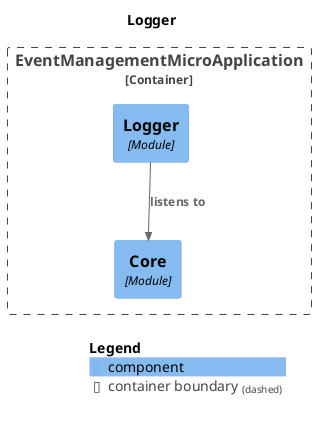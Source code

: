@startuml
set separator none
title Logger

top to bottom direction

!include <C4/C4>
!include <C4/C4_Context>
!include <C4/C4_Component>

Container_Boundary("EventManagementMicroApplication.EventManagementMicroApplication_boundary", "EventManagementMicroApplication", $tags="") {
  Component(EventManagementMicroApplication.EventManagementMicroApplication.Core, "Core", $techn="Module", $descr="", $tags="", $link="")
  Component(EventManagementMicroApplication.EventManagementMicroApplication.Logger, "Logger", $techn="Module", $descr="", $tags="", $link="")
}

Rel(EventManagementMicroApplication.EventManagementMicroApplication.Logger, EventManagementMicroApplication.EventManagementMicroApplication.Core, "listens to", $techn="", $tags="", $link="")

SHOW_LEGEND(true)
@enduml